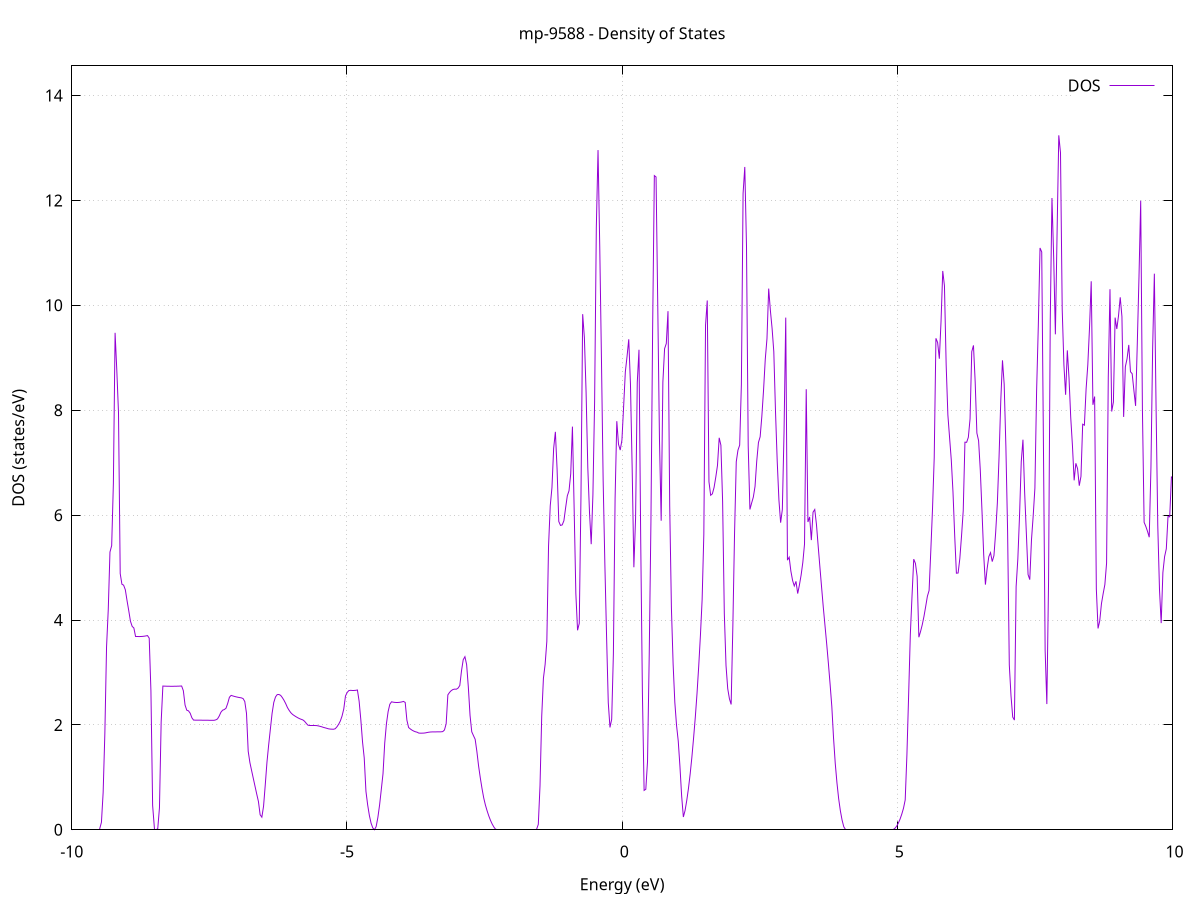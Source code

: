 set title 'mp-9588 - Density of States'
set xlabel 'Energy (eV)'
set ylabel 'DOS (states/eV)'
set grid
set xrange [-10:10]
set yrange [0:14.567]
set xzeroaxis lt -1
set terminal png size 800,600
set output 'mp-9588_dos_gnuplot.png'
plot '-' using 1:2 with lines title 'DOS'
-44.965200 0.000000
-44.934200 0.000000
-44.903200 0.000000
-44.872200 0.000000
-44.841200 0.000000
-44.810200 0.000000
-44.779200 0.000000
-44.748200 0.000000
-44.717200 0.000000
-44.686200 0.000000
-44.655200 0.000000
-44.624100 0.000000
-44.593100 0.000000
-44.562100 0.000000
-44.531100 0.000000
-44.500100 0.000000
-44.469100 0.000000
-44.438100 0.000000
-44.407100 0.000000
-44.376100 0.000000
-44.345100 0.000000
-44.314100 0.000000
-44.283100 0.000000
-44.252100 0.000000
-44.221000 0.000000
-44.190000 0.000000
-44.159000 0.000000
-44.128000 0.000000
-44.097000 0.000000
-44.066000 0.000000
-44.035000 0.000000
-44.004000 0.000000
-43.973000 0.000000
-43.942000 0.000000
-43.911000 0.000000
-43.880000 0.000000
-43.848900 0.000000
-43.817900 0.000000
-43.786900 0.000000
-43.755900 0.000000
-43.724900 0.000000
-43.693900 0.000000
-43.662900 0.000000
-43.631900 0.000000
-43.600900 0.000000
-43.569900 0.000000
-43.538900 0.000000
-43.507900 0.000000
-43.476900 0.000000
-43.445800 0.000000
-43.414800 0.000000
-43.383800 0.000000
-43.352800 0.000000
-43.321800 0.000000
-43.290800 0.000000
-43.259800 0.000000
-43.228800 0.000000
-43.197800 0.000000
-43.166800 0.000000
-43.135800 0.000000
-43.104800 0.000000
-43.073800 0.000000
-43.042700 0.000000
-43.011700 0.000000
-42.980700 0.000000
-42.949700 0.000000
-42.918700 0.000000
-42.887700 0.000000
-42.856700 0.000000
-42.825700 0.000000
-42.794700 0.000000
-42.763700 0.000000
-42.732700 0.000000
-42.701700 0.000000
-42.670700 0.000000
-42.639600 0.000000
-42.608600 0.000000
-42.577600 0.000000
-42.546600 0.000000
-42.515600 0.000000
-42.484600 0.000000
-42.453600 0.000000
-42.422600 0.000000
-42.391600 0.000000
-42.360600 0.000000
-42.329600 0.000000
-42.298600 0.000000
-42.267600 0.000000
-42.236500 0.000000
-42.205500 0.000000
-42.174500 0.000000
-42.143500 0.000000
-42.112500 0.000000
-42.081500 0.000000
-42.050500 0.000000
-42.019500 0.000000
-41.988500 0.000000
-41.957500 0.000000
-41.926500 0.000000
-41.895500 0.000000
-41.864500 0.000000
-41.833400 0.000000
-41.802400 0.000000
-41.771400 0.000000
-41.740400 0.000000
-41.709400 0.000000
-41.678400 0.000000
-41.647400 0.000000
-41.616400 0.000000
-41.585400 0.000000
-41.554400 0.000000
-41.523400 0.000000
-41.492400 0.000000
-41.461400 0.000000
-41.430300 0.000000
-41.399300 0.000000
-41.368300 0.000000
-41.337300 0.000000
-41.306300 0.000000
-41.275300 0.000000
-41.244300 0.000000
-41.213300 0.000000
-41.182300 0.000000
-41.151300 0.000000
-41.120300 0.000000
-41.089300 0.000000
-41.058300 0.000000
-41.027200 0.000000
-40.996200 0.000000
-40.965200 0.000000
-40.934200 0.000000
-40.903200 0.000000
-40.872200 0.000000
-40.841200 0.000000
-40.810200 0.000000
-40.779200 0.000000
-40.748200 0.000000
-40.717200 0.000000
-40.686200 0.000000
-40.655200 0.000000
-40.624100 0.000000
-40.593100 0.000000
-40.562100 0.000000
-40.531100 0.000000
-40.500100 0.000000
-40.469100 0.000000
-40.438100 0.000000
-40.407100 0.000000
-40.376100 0.000000
-40.345100 0.000000
-40.314100 0.000000
-40.283100 0.000000
-40.252100 0.000000
-40.221000 0.000000
-40.190000 0.000000
-40.159000 0.000000
-40.128000 0.000000
-40.097000 0.000000
-40.066000 0.000000
-40.035000 0.000000
-40.004000 0.000000
-39.973000 0.000000
-39.942000 0.000000
-39.911000 0.000000
-39.880000 0.000000
-39.849000 0.000000
-39.817900 0.000000
-39.786900 0.000000
-39.755900 0.000000
-39.724900 0.000000
-39.693900 0.000000
-39.662900 0.000000
-39.631900 0.000000
-39.600900 0.000000
-39.569900 0.000000
-39.538900 0.000000
-39.507900 0.000000
-39.476900 0.000000
-39.445900 0.000000
-39.414800 0.000000
-39.383800 0.000000
-39.352800 0.000000
-39.321800 0.000000
-39.290800 0.000000
-39.259800 0.000000
-39.228800 0.000000
-39.197800 0.000000
-39.166800 0.000000
-39.135800 0.000000
-39.104800 0.000000
-39.073800 0.000000
-39.042800 0.000000
-39.011700 0.000000
-38.980700 0.000000
-38.949700 0.000000
-38.918700 0.000000
-38.887700 0.000000
-38.856700 0.000000
-38.825700 0.000000
-38.794700 0.000000
-38.763700 0.000000
-38.732700 0.000000
-38.701700 0.000000
-38.670700 0.000000
-38.639700 0.000000
-38.608600 0.000000
-38.577600 0.000000
-38.546600 0.000000
-38.515600 0.000000
-38.484600 0.000000
-38.453600 0.000000
-38.422600 0.000000
-38.391600 0.000000
-38.360600 0.000000
-38.329600 0.000000
-38.298600 0.000000
-38.267600 0.000000
-38.236600 0.000000
-38.205500 0.000000
-38.174500 0.000000
-38.143500 0.000000
-38.112500 0.000000
-38.081500 0.000000
-38.050500 0.000000
-38.019500 0.000000
-37.988500 0.000000
-37.957500 0.000000
-37.926500 0.000000
-37.895500 0.000000
-37.864500 0.000000
-37.833500 0.000000
-37.802400 0.000000
-37.771400 0.000000
-37.740400 0.000000
-37.709400 0.000000
-37.678400 0.000000
-37.647400 0.000000
-37.616400 0.000000
-37.585400 0.000000
-37.554400 0.000000
-37.523400 0.000000
-37.492400 0.000000
-37.461400 0.000000
-37.430400 0.000000
-37.399300 0.000000
-37.368300 0.000000
-37.337300 0.000000
-37.306300 0.000000
-37.275300 0.000000
-37.244300 0.000000
-37.213300 0.000000
-37.182300 0.000000
-37.151300 0.000000
-37.120300 0.000000
-37.089300 0.000000
-37.058300 0.000000
-37.027300 0.000000
-36.996200 0.000000
-36.965200 0.000000
-36.934200 0.000000
-36.903200 0.000000
-36.872200 0.000000
-36.841200 0.000000
-36.810200 0.000000
-36.779200 0.000000
-36.748200 0.000000
-36.717200 0.000000
-36.686200 0.000000
-36.655200 0.000000
-36.624200 0.000000
-36.593100 0.000000
-36.562100 0.000000
-36.531100 0.000000
-36.500100 0.000000
-36.469100 0.000000
-36.438100 0.000000
-36.407100 0.000000
-36.376100 0.000000
-36.345100 0.000000
-36.314100 0.000000
-36.283100 0.000000
-36.252100 0.000000
-36.221100 0.000000
-36.190000 0.000000
-36.159000 0.000000
-36.128000 0.000000
-36.097000 0.000000
-36.066000 0.000000
-36.035000 0.000000
-36.004000 0.000000
-35.973000 0.000000
-35.942000 0.000000
-35.911000 0.000000
-35.880000 0.000000
-35.849000 0.000000
-35.818000 0.000000
-35.786900 0.000000
-35.755900 0.000000
-35.724900 0.000000
-35.693900 0.000000
-35.662900 0.000000
-35.631900 0.000000
-35.600900 0.000000
-35.569900 0.000000
-35.538900 0.000000
-35.507900 0.000000
-35.476900 0.000000
-35.445900 0.000000
-35.414900 0.000000
-35.383800 0.000000
-35.352800 0.000000
-35.321800 0.000000
-35.290800 0.000000
-35.259800 0.000000
-35.228800 0.000000
-35.197800 0.000000
-35.166800 0.000000
-35.135800 0.000000
-35.104800 0.000000
-35.073800 0.000000
-35.042800 0.000000
-35.011800 0.000000
-34.980700 0.000000
-34.949700 0.000000
-34.918700 0.000000
-34.887700 0.000000
-34.856700 0.000000
-34.825700 0.000000
-34.794700 0.000000
-34.763700 0.000000
-34.732700 0.000000
-34.701700 0.000000
-34.670700 0.000000
-34.639700 0.000000
-34.608700 0.000000
-34.577600 0.000000
-34.546600 0.000000
-34.515600 0.000000
-34.484600 0.000000
-34.453600 0.000000
-34.422600 0.000000
-34.391600 0.000000
-34.360600 0.000000
-34.329600 0.000000
-34.298600 0.000000
-34.267600 0.000000
-34.236600 0.000000
-34.205600 0.000000
-34.174500 0.000000
-34.143500 0.000000
-34.112500 0.000000
-34.081500 0.000000
-34.050500 0.000000
-34.019500 0.000000
-33.988500 0.000000
-33.957500 0.000000
-33.926500 0.000000
-33.895500 0.000000
-33.864500 0.000000
-33.833500 0.000000
-33.802400 0.000000
-33.771400 0.000000
-33.740400 0.000000
-33.709400 0.000000
-33.678400 0.000000
-33.647400 0.000000
-33.616400 0.000000
-33.585400 0.000000
-33.554400 0.000000
-33.523400 0.000000
-33.492400 0.000000
-33.461400 0.000000
-33.430400 0.000000
-33.399300 0.000000
-33.368300 0.000000
-33.337300 0.000000
-33.306300 0.000000
-33.275300 0.000000
-33.244300 0.000000
-33.213300 0.000000
-33.182300 0.000000
-33.151300 0.000000
-33.120300 0.000000
-33.089300 0.000000
-33.058300 0.000000
-33.027300 0.000000
-32.996200 0.000000
-32.965200 0.000000
-32.934200 0.000000
-32.903200 0.000000
-32.872200 0.000000
-32.841200 0.000000
-32.810200 0.000000
-32.779200 0.000000
-32.748200 0.000000
-32.717200 0.000000
-32.686200 0.000000
-32.655200 0.000000
-32.624200 0.000000
-32.593100 0.000000
-32.562100 0.000000
-32.531100 0.000000
-32.500100 0.000000
-32.469100 0.000000
-32.438100 0.000000
-32.407100 0.000000
-32.376100 0.000000
-32.345100 0.000000
-32.314100 0.000000
-32.283100 0.000000
-32.252100 0.000000
-32.221100 0.000000
-32.190000 0.000000
-32.159000 0.000000
-32.128000 0.000000
-32.097000 0.000000
-32.066000 0.000000
-32.035000 0.000000
-32.004000 0.000000
-31.973000 0.000000
-31.942000 0.000000
-31.911000 0.000000
-31.880000 0.000000
-31.849000 0.000000
-31.818000 0.000000
-31.786900 0.000000
-31.755900 0.000000
-31.724900 0.000000
-31.693900 0.000000
-31.662900 0.000000
-31.631900 0.000000
-31.600900 0.000000
-31.569900 0.000000
-31.538900 0.000000
-31.507900 0.000000
-31.476900 0.000000
-31.445900 0.000000
-31.414900 0.000000
-31.383800 0.000000
-31.352800 0.000000
-31.321800 0.000000
-31.290800 0.000000
-31.259800 0.000000
-31.228800 0.000000
-31.197800 0.000000
-31.166800 0.000000
-31.135800 0.000000
-31.104800 0.000000
-31.073800 0.000000
-31.042800 0.000000
-31.011800 0.000000
-30.980700 0.000000
-30.949700 0.000000
-30.918700 0.000000
-30.887700 0.000000
-30.856700 0.000000
-30.825700 0.000000
-30.794700 0.000000
-30.763700 0.000000
-30.732700 0.000000
-30.701700 0.000000
-30.670700 0.000000
-30.639700 0.000000
-30.608700 0.000000
-30.577600 0.000000
-30.546600 0.000000
-30.515600 0.000000
-30.484600 0.000000
-30.453600 0.000000
-30.422600 0.000000
-30.391600 0.000000
-30.360600 0.000000
-30.329600 0.000000
-30.298600 0.000000
-30.267600 0.000000
-30.236600 0.000000
-30.205600 0.000000
-30.174500 0.000000
-30.143500 0.000000
-30.112500 0.000000
-30.081500 0.000000
-30.050500 0.000000
-30.019500 0.000000
-29.988500 0.000000
-29.957500 0.000000
-29.926500 0.000000
-29.895500 0.000000
-29.864500 0.000000
-29.833500 0.000000
-29.802500 0.000000
-29.771400 0.000000
-29.740400 0.000000
-29.709400 0.000000
-29.678400 0.000000
-29.647400 0.000000
-29.616400 0.000000
-29.585400 0.000000
-29.554400 0.000000
-29.523400 0.000000
-29.492400 0.000000
-29.461400 0.000000
-29.430400 0.000000
-29.399400 0.000000
-29.368300 0.000000
-29.337300 0.000000
-29.306300 0.000000
-29.275300 0.000000
-29.244300 0.000000
-29.213300 0.000000
-29.182300 0.000000
-29.151300 0.000000
-29.120300 0.000000
-29.089300 0.000000
-29.058300 0.000000
-29.027300 0.000000
-28.996300 0.000000
-28.965200 0.000000
-28.934200 0.000000
-28.903200 0.000000
-28.872200 0.000000
-28.841200 0.000000
-28.810200 0.000000
-28.779200 0.000000
-28.748200 0.000000
-28.717200 0.000000
-28.686200 0.000000
-28.655200 0.000000
-28.624200 0.000000
-28.593200 0.000000
-28.562100 0.000000
-28.531100 0.000000
-28.500100 0.000000
-28.469100 0.000000
-28.438100 0.000000
-28.407100 0.000000
-28.376100 0.000000
-28.345100 0.000000
-28.314100 0.000000
-28.283100 0.000000
-28.252100 0.000000
-28.221100 0.000000
-28.190100 0.000000
-28.159000 0.000000
-28.128000 0.000000
-28.097000 0.000000
-28.066000 0.000000
-28.035000 0.000000
-28.004000 0.000000
-27.973000 0.000000
-27.942000 0.000000
-27.911000 0.000000
-27.880000 0.000000
-27.849000 0.000000
-27.818000 0.000000
-27.787000 0.000000
-27.755900 0.000000
-27.724900 0.000000
-27.693900 0.000000
-27.662900 0.000000
-27.631900 0.000000
-27.600900 0.000000
-27.569900 0.000000
-27.538900 0.000000
-27.507900 0.000000
-27.476900 0.000000
-27.445900 0.000000
-27.414900 0.000000
-27.383900 0.000000
-27.352800 0.000000
-27.321800 0.000000
-27.290800 0.000000
-27.259800 0.000000
-27.228800 0.000000
-27.197800 0.000000
-27.166800 0.000000
-27.135800 0.000000
-27.104800 0.000000
-27.073800 0.000000
-27.042800 0.000000
-27.011800 0.000000
-26.980800 0.000000
-26.949700 0.000000
-26.918700 0.000000
-26.887700 0.000000
-26.856700 0.000000
-26.825700 0.000000
-26.794700 0.000000
-26.763700 0.000000
-26.732700 0.000000
-26.701700 0.000000
-26.670700 0.000000
-26.639700 0.000000
-26.608700 0.000000
-26.577700 0.000000
-26.546600 0.000000
-26.515600 0.000000
-26.484600 0.000000
-26.453600 0.000000
-26.422600 0.000000
-26.391600 0.000000
-26.360600 0.000000
-26.329600 0.000000
-26.298600 0.000000
-26.267600 0.000000
-26.236600 0.000000
-26.205600 0.000000
-26.174600 0.000000
-26.143500 0.000000
-26.112500 0.000000
-26.081500 0.000000
-26.050500 0.000000
-26.019500 0.000000
-25.988500 0.000000
-25.957500 0.000000
-25.926500 0.000000
-25.895500 0.000000
-25.864500 0.000000
-25.833500 0.000000
-25.802500 0.000000
-25.771500 0.000000
-25.740400 0.000000
-25.709400 0.000000
-25.678400 0.000000
-25.647400 0.000000
-25.616400 0.000000
-25.585400 0.000000
-25.554400 0.000000
-25.523400 0.000000
-25.492400 0.000000
-25.461400 0.000000
-25.430400 0.000000
-25.399400 0.000000
-25.368400 0.000000
-25.337300 0.000000
-25.306300 0.000000
-25.275300 0.000000
-25.244300 0.000000
-25.213300 0.000000
-25.182300 0.000000
-25.151300 0.000000
-25.120300 0.000000
-25.089300 0.000000
-25.058300 0.000000
-25.027300 0.000000
-24.996300 0.000000
-24.965300 0.000000
-24.934200 0.000000
-24.903200 0.000000
-24.872200 0.000000
-24.841200 0.000000
-24.810200 0.000000
-24.779200 0.000000
-24.748200 0.000000
-24.717200 0.000000
-24.686200 0.000000
-24.655200 0.000000
-24.624200 0.000000
-24.593200 0.000000
-24.562200 0.000000
-24.531100 0.000000
-24.500100 0.000000
-24.469100 0.000000
-24.438100 0.000000
-24.407100 0.000000
-24.376100 0.000000
-24.345100 0.000000
-24.314100 0.000000
-24.283100 0.000000
-24.252100 0.000000
-24.221100 0.000000
-24.190100 0.000000
-24.159000 0.000000
-24.128000 0.000000
-24.097000 0.000000
-24.066000 0.000000
-24.035000 0.000000
-24.004000 0.000000
-23.973000 0.000000
-23.942000 0.000000
-23.911000 0.000000
-23.880000 0.000000
-23.849000 0.000000
-23.818000 0.000000
-23.787000 0.000000
-23.755900 0.000000
-23.724900 0.000000
-23.693900 0.000000
-23.662900 0.000000
-23.631900 0.000000
-23.600900 0.000000
-23.569900 0.000000
-23.538900 0.000000
-23.507900 0.000000
-23.476900 0.000000
-23.445900 0.000000
-23.414900 0.000000
-23.383900 0.000000
-23.352800 0.000000
-23.321800 0.000000
-23.290800 0.000000
-23.259800 0.000000
-23.228800 0.000000
-23.197800 0.000000
-23.166800 0.000000
-23.135800 0.000000
-23.104800 0.000000
-23.073800 0.000000
-23.042800 0.000000
-23.011800 0.000000
-22.980800 0.000000
-22.949700 0.000000
-22.918700 0.000000
-22.887700 0.000000
-22.856700 0.000000
-22.825700 0.000000
-22.794700 0.000000
-22.763700 0.000000
-22.732700 0.000000
-22.701700 0.000000
-22.670700 0.000000
-22.639700 0.000000
-22.608700 0.000000
-22.577700 0.000000
-22.546600 0.000000
-22.515600 0.000000
-22.484600 0.000000
-22.453600 0.000000
-22.422600 0.000000
-22.391600 0.000000
-22.360600 0.000000
-22.329600 0.000000
-22.298600 0.000000
-22.267600 0.000000
-22.236600 0.000000
-22.205600 0.000000
-22.174600 0.000000
-22.143500 0.000000
-22.112500 0.000000
-22.081500 0.000000
-22.050500 0.000000
-22.019500 0.000000
-21.988500 0.000000
-21.957500 0.000000
-21.926500 0.000000
-21.895500 0.000000
-21.864500 0.000000
-21.833500 0.000000
-21.802500 0.000000
-21.771500 0.000000
-21.740400 0.000000
-21.709400 0.000000
-21.678400 0.000000
-21.647400 0.000000
-21.616400 0.000000
-21.585400 0.000000
-21.554400 0.000000
-21.523400 0.000000
-21.492400 0.000000
-21.461400 0.000000
-21.430400 0.000000
-21.399400 0.000000
-21.368400 0.000000
-21.337300 0.000000
-21.306300 0.000000
-21.275300 0.000000
-21.244300 0.000000
-21.213300 0.000000
-21.182300 0.000000
-21.151300 0.000000
-21.120300 0.000000
-21.089300 0.000000
-21.058300 0.000000
-21.027300 0.000000
-20.996300 0.000000
-20.965300 0.000000
-20.934200 0.000000
-20.903200 0.000000
-20.872200 0.000000
-20.841200 0.000000
-20.810200 0.000000
-20.779200 0.000000
-20.748200 0.000000
-20.717200 0.000000
-20.686200 0.000000
-20.655200 0.000000
-20.624200 0.000000
-20.593200 0.000000
-20.562200 0.000000
-20.531100 0.000000
-20.500100 0.000000
-20.469100 0.000000
-20.438100 0.000000
-20.407100 0.000000
-20.376100 0.000000
-20.345100 0.000000
-20.314100 0.000000
-20.283100 0.000000
-20.252100 0.000000
-20.221100 0.000000
-20.190100 0.000000
-20.159100 0.000000
-20.128000 0.000000
-20.097000 0.000000
-20.066000 0.000000
-20.035000 0.000000
-20.004000 0.000000
-19.973000 0.000000
-19.942000 0.000000
-19.911000 0.000000
-19.880000 0.000000
-19.849000 0.000000
-19.818000 0.000000
-19.787000 0.000000
-19.756000 0.000000
-19.724900 0.000000
-19.693900 0.000000
-19.662900 0.000000
-19.631900 0.000000
-19.600900 0.000000
-19.569900 0.000000
-19.538900 0.000000
-19.507900 0.000000
-19.476900 0.000000
-19.445900 0.000000
-19.414900 0.000000
-19.383900 0.000000
-19.352900 0.000000
-19.321800 0.000000
-19.290800 0.000000
-19.259800 0.000000
-19.228800 0.000000
-19.197800 0.000000
-19.166800 0.000000
-19.135800 0.000000
-19.104800 0.000000
-19.073800 0.000000
-19.042800 0.000000
-19.011800 0.000000
-18.980800 0.000000
-18.949800 0.000000
-18.918700 0.000000
-18.887700 0.000000
-18.856700 0.000000
-18.825700 0.000000
-18.794700 0.000000
-18.763700 0.000000
-18.732700 0.000000
-18.701700 0.000000
-18.670700 0.000000
-18.639700 0.000000
-18.608700 0.000000
-18.577700 0.000000
-18.546700 0.000000
-18.515600 0.000000
-18.484600 0.000000
-18.453600 0.000000
-18.422600 0.000000
-18.391600 0.000000
-18.360600 0.000000
-18.329600 0.000000
-18.298600 0.000000
-18.267600 0.000000
-18.236600 0.000000
-18.205600 0.000000
-18.174600 0.000000
-18.143600 0.000000
-18.112500 0.000000
-18.081500 0.000000
-18.050500 0.000000
-18.019500 0.000000
-17.988500 0.000000
-17.957500 0.000000
-17.926500 0.000000
-17.895500 0.000000
-17.864500 0.000000
-17.833500 0.000000
-17.802500 0.000000
-17.771500 0.000000
-17.740500 0.000000
-17.709400 0.000000
-17.678400 0.000000
-17.647400 0.000000
-17.616400 0.000000
-17.585400 0.000000
-17.554400 0.000000
-17.523400 0.000000
-17.492400 0.000000
-17.461400 0.000000
-17.430400 0.000000
-17.399400 0.000000
-17.368400 0.000000
-17.337400 0.000000
-17.306300 0.000000
-17.275300 0.000000
-17.244300 0.000000
-17.213300 0.000000
-17.182300 0.000000
-17.151300 0.000000
-17.120300 0.000000
-17.089300 0.000000
-17.058300 0.000000
-17.027300 0.000000
-16.996300 0.000000
-16.965300 0.000000
-16.934300 0.000000
-16.903200 0.000000
-16.872200 0.000000
-16.841200 0.000000
-16.810200 0.000000
-16.779200 0.000000
-16.748200 0.000000
-16.717200 0.000000
-16.686200 0.000000
-16.655200 0.000000
-16.624200 0.000000
-16.593200 0.000000
-16.562200 0.000000
-16.531200 0.000000
-16.500100 0.000000
-16.469100 0.000000
-16.438100 0.000000
-16.407100 0.000000
-16.376100 0.000000
-16.345100 0.000000
-16.314100 0.000000
-16.283100 0.000000
-16.252100 0.000000
-16.221100 0.000000
-16.190100 0.000000
-16.159100 0.000000
-16.128100 0.000000
-16.097000 0.000000
-16.066000 0.000000
-16.035000 0.000000
-16.004000 0.000000
-15.973000 0.000000
-15.942000 0.000000
-15.911000 0.000000
-15.880000 0.000000
-15.849000 0.000000
-15.818000 0.000000
-15.787000 0.000000
-15.756000 0.000000
-15.725000 0.000000
-15.693900 0.000000
-15.662900 0.000000
-15.631900 0.000000
-15.600900 0.000000
-15.569900 0.000000
-15.538900 0.000000
-15.507900 0.000000
-15.476900 0.000000
-15.445900 0.000000
-15.414900 0.000000
-15.383900 0.000000
-15.352900 0.000000
-15.321900 0.000000
-15.290800 0.000000
-15.259800 0.000000
-15.228800 0.000000
-15.197800 0.000000
-15.166800 0.000000
-15.135800 0.000000
-15.104800 0.000000
-15.073800 0.000000
-15.042800 0.000000
-15.011800 0.000000
-14.980800 0.000000
-14.949800 0.000000
-14.918800 0.000000
-14.887700 0.000000
-14.856700 0.000000
-14.825700 0.000000
-14.794700 0.000000
-14.763700 0.000000
-14.732700 0.000000
-14.701700 0.000000
-14.670700 0.000000
-14.639700 0.000000
-14.608700 0.000000
-14.577700 0.000000
-14.546700 0.000000
-14.515700 0.000000
-14.484600 0.000000
-14.453600 0.000000
-14.422600 0.000000
-14.391600 0.000000
-14.360600 0.000000
-14.329600 0.000000
-14.298600 0.000000
-14.267600 0.000000
-14.236600 0.000000
-14.205600 0.000000
-14.174600 0.000000
-14.143600 0.000000
-14.112500 0.000000
-14.081500 0.000000
-14.050500 0.000000
-14.019500 0.000000
-13.988500 0.000000
-13.957500 0.000000
-13.926500 0.000000
-13.895500 0.000000
-13.864500 0.000000
-13.833500 0.000000
-13.802500 0.000000
-13.771500 0.000000
-13.740500 0.000000
-13.709400 0.000000
-13.678400 0.000000
-13.647400 0.000000
-13.616400 0.000000
-13.585400 0.000000
-13.554400 0.000000
-13.523400 0.000000
-13.492400 0.000000
-13.461400 0.000000
-13.430400 0.000000
-13.399400 0.000000
-13.368400 0.000000
-13.337400 0.000000
-13.306300 0.000000
-13.275300 0.000000
-13.244300 0.000000
-13.213300 0.000000
-13.182300 0.000000
-13.151300 0.000000
-13.120300 0.000000
-13.089300 0.000000
-13.058300 0.000000
-13.027300 0.000000
-12.996300 0.000000
-12.965300 0.000000
-12.934300 0.000000
-12.903200 0.000000
-12.872200 0.000000
-12.841200 0.000000
-12.810200 0.000000
-12.779200 0.000000
-12.748200 0.000000
-12.717200 0.000000
-12.686200 0.000000
-12.655200 0.000000
-12.624200 0.000000
-12.593200 0.000000
-12.562200 0.000000
-12.531200 0.000000
-12.500100 0.000000
-12.469100 0.000000
-12.438100 0.000000
-12.407100 0.000000
-12.376100 0.000000
-12.345100 0.000000
-12.314100 0.000000
-12.283100 0.000000
-12.252100 0.000000
-12.221100 0.000000
-12.190100 0.000000
-12.159100 0.000000
-12.128100 0.000000
-12.097000 0.000000
-12.066000 0.000000
-12.035000 0.000000
-12.004000 0.000000
-11.973000 0.000000
-11.942000 0.000000
-11.911000 0.000000
-11.880000 0.000000
-11.849000 0.000000
-11.818000 0.000000
-11.787000 0.000000
-11.756000 0.000000
-11.725000 0.000000
-11.693900 0.000000
-11.662900 0.000000
-11.631900 0.000000
-11.600900 0.000000
-11.569900 0.000000
-11.538900 0.000000
-11.507900 0.000000
-11.476900 0.000000
-11.445900 0.000000
-11.414900 0.000000
-11.383900 0.000000
-11.352900 0.000000
-11.321900 0.000000
-11.290800 0.000000
-11.259800 0.000000
-11.228800 0.000000
-11.197800 0.000000
-11.166800 0.000000
-11.135800 0.000000
-11.104800 0.000000
-11.073800 0.000000
-11.042800 0.000000
-11.011800 0.000000
-10.980800 0.000000
-10.949800 0.000000
-10.918800 0.000000
-10.887700 0.000000
-10.856700 0.000000
-10.825700 0.000000
-10.794700 0.000000
-10.763700 0.000000
-10.732700 0.000000
-10.701700 0.000000
-10.670700 0.000000
-10.639700 0.000000
-10.608700 0.000000
-10.577700 0.000000
-10.546700 0.000000
-10.515700 0.000000
-10.484600 0.000000
-10.453600 0.000000
-10.422600 0.000000
-10.391600 0.000000
-10.360600 0.000000
-10.329600 0.000000
-10.298600 0.000000
-10.267600 0.000000
-10.236600 0.000000
-10.205600 0.000000
-10.174600 0.000000
-10.143600 0.000000
-10.112600 0.000000
-10.081500 0.000000
-10.050500 0.000000
-10.019500 0.000000
-9.988500 0.000000
-9.957500 0.000000
-9.926500 0.000000
-9.895500 0.000000
-9.864500 0.000000
-9.833500 0.000000
-9.802500 0.000000
-9.771500 0.000000
-9.740500 0.000000
-9.709500 0.000000
-9.678400 0.000000
-9.647400 0.000000
-9.616400 0.000000
-9.585400 0.000000
-9.554400 0.000000
-9.523400 0.000000
-9.492400 0.000000
-9.461400 0.142400
-9.430400 0.709600
-9.399400 1.832100
-9.368400 3.490200
-9.337400 4.197100
-9.306400 5.295700
-9.275300 5.419600
-9.244300 6.606100
-9.213300 9.476400
-9.182300 8.766900
-9.151300 7.953600
-9.120300 4.885900
-9.089300 4.682500
-9.058300 4.664500
-9.027300 4.577000
-8.996300 4.370600
-8.965300 4.180100
-8.934300 3.978200
-8.903300 3.879100
-8.872200 3.848000
-8.841200 3.685500
-8.810200 3.685600
-8.779200 3.684700
-8.748200 3.685300
-8.717200 3.687500
-8.686200 3.691200
-8.655200 3.696400
-8.624200 3.703100
-8.593200 3.653500
-8.562200 2.649300
-8.531200 0.464600
-8.500200 0.000000
-8.469100 0.000000
-8.438100 0.022800
-8.407100 0.417900
-8.376100 2.057300
-8.345100 2.740600
-8.314100 2.739100
-8.283100 2.737900
-8.252100 2.737100
-8.221100 2.736600
-8.190100 2.736300
-8.159100 2.736400
-8.128100 2.736800
-8.097100 2.737600
-8.066000 2.738600
-8.035000 2.740000
-8.004000 2.741600
-7.973000 2.651500
-7.942000 2.378400
-7.911000 2.280800
-7.880000 2.267900
-7.849000 2.223400
-7.818000 2.135600
-7.787000 2.091200
-7.756000 2.090800
-7.725000 2.090400
-7.694000 2.090100
-7.662900 2.089800
-7.631900 2.089400
-7.600900 2.089100
-7.569900 2.088800
-7.538900 2.088500
-7.507900 2.088200
-7.476900 2.087900
-7.445900 2.087700
-7.414900 2.087400
-7.383900 2.095800
-7.352900 2.113500
-7.321900 2.167600
-7.290900 2.240500
-7.259800 2.280200
-7.228800 2.292700
-7.197800 2.318000
-7.166800 2.410400
-7.135800 2.527800
-7.104800 2.562600
-7.073800 2.552100
-7.042800 2.542600
-7.011800 2.534200
-6.980800 2.526900
-6.949800 2.520600
-6.918800 2.515400
-6.887800 2.502100
-6.856700 2.445900
-6.825700 2.220700
-6.794700 1.497600
-6.763700 1.281100
-6.732700 1.129300
-6.701700 0.978700
-6.670700 0.829200
-6.639700 0.680800
-6.608700 0.538700
-6.577700 0.286000
-6.546700 0.240200
-6.515700 0.448100
-6.484700 0.855100
-6.453600 1.289000
-6.422600 1.620600
-6.391600 1.921700
-6.360600 2.220000
-6.329600 2.429200
-6.298600 2.533000
-6.267600 2.577500
-6.236600 2.580100
-6.205600 2.563700
-6.174600 2.521000
-6.143600 2.468000
-6.112600 2.404500
-6.081600 2.330700
-6.050500 2.276800
-6.019500 2.231500
-5.988500 2.199400
-5.957500 2.176900
-5.926500 2.156200
-5.895500 2.137300
-5.864500 2.120200
-5.833500 2.107200
-5.802500 2.095500
-5.771500 2.070300
-5.740500 2.030300
-5.709500 1.994700
-5.678500 1.988700
-5.647400 1.988500
-5.616400 1.988300
-5.585400 1.988100
-5.554400 1.987200
-5.523400 1.981300
-5.492400 1.973700
-5.461400 1.964500
-5.430400 1.953600
-5.399400 1.944500
-5.368400 1.935500
-5.337400 1.925400
-5.306400 1.920400
-5.275400 1.918500
-5.244300 1.917000
-5.213300 1.926800
-5.182300 1.963200
-5.151300 2.012100
-5.120300 2.074800
-5.089300 2.169000
-5.058300 2.303400
-5.027300 2.549900
-4.996300 2.618500
-4.965300 2.654600
-4.934300 2.659100
-4.903300 2.655700
-4.872300 2.655700
-4.841200 2.659000
-4.810200 2.665800
-4.779200 2.451800
-4.748200 2.098500
-4.717200 1.675700
-4.686200 1.368200
-4.655200 0.733800
-4.624200 0.475900
-4.593200 0.273600
-4.562200 0.127000
-4.531200 0.035900
-4.500200 0.000500
-4.469200 0.062200
-4.438100 0.238100
-4.407100 0.474000
-4.376100 0.770000
-4.345100 1.069400
-4.314100 1.651000
-4.283100 2.021000
-4.252100 2.254300
-4.221100 2.394000
-4.190100 2.440100
-4.159100 2.433100
-4.128100 2.428600
-4.097100 2.426900
-4.066000 2.427900
-4.035000 2.431700
-4.004000 2.438200
-3.973000 2.447600
-3.942000 2.428500
-3.911000 2.089200
-3.880000 1.950100
-3.849000 1.922700
-3.818000 1.900000
-3.787000 1.882100
-3.756000 1.868900
-3.725000 1.860500
-3.694000 1.843300
-3.662900 1.842400
-3.631900 1.842700
-3.600900 1.844000
-3.569900 1.848500
-3.538900 1.855900
-3.507900 1.861400
-3.476900 1.864900
-3.445900 1.866400
-3.414900 1.866700
-3.383900 1.867000
-3.352900 1.867300
-3.321900 1.867700
-3.290900 1.868100
-3.259800 1.872000
-3.228800 1.902400
-3.197800 2.020000
-3.166800 2.572400
-3.135800 2.620000
-3.104800 2.654200
-3.073800 2.674800
-3.042800 2.682100
-3.011800 2.680800
-2.980800 2.701900
-2.949800 2.750900
-2.918800 3.031100
-2.887800 3.242500
-2.856700 3.300900
-2.825700 3.149600
-2.794700 2.719900
-2.763700 2.181500
-2.732700 1.868600
-2.701700 1.795600
-2.670700 1.725800
-2.639700 1.494800
-2.608700 1.218900
-2.577700 0.992200
-2.546700 0.789200
-2.515700 0.609300
-2.484700 0.472600
-2.453600 0.360800
-2.422600 0.262700
-2.391600 0.178300
-2.360600 0.107700
-2.329600 0.050800
-2.298600 0.007700
-2.267600 0.000000
-2.236600 0.000000
-2.205600 0.000000
-2.174600 0.000000
-2.143600 0.000000
-2.112600 0.000000
-2.081600 0.000000
-2.050500 0.000000
-2.019500 0.000000
-1.988500 0.000000
-1.957500 0.000000
-1.926500 0.000000
-1.895500 0.000000
-1.864500 0.000000
-1.833500 0.000000
-1.802500 0.000000
-1.771500 0.000000
-1.740500 0.000000
-1.709500 0.000000
-1.678500 0.000000
-1.647400 0.000000
-1.616400 0.000000
-1.585400 0.000000
-1.554400 0.000000
-1.523400 0.103000
-1.492400 0.838500
-1.461400 2.165300
-1.430400 2.889400
-1.399400 3.154500
-1.368400 3.592000
-1.337400 5.410400
-1.306400 6.178600
-1.275400 6.524600
-1.244300 7.274700
-1.213300 7.587900
-1.182300 6.879800
-1.151300 5.879000
-1.120300 5.803700
-1.089300 5.813500
-1.058300 5.893500
-1.027300 6.138500
-0.996300 6.368200
-0.965300 6.464300
-0.934300 6.790000
-0.903300 7.687900
-0.872300 6.130900
-0.841200 4.504800
-0.810200 3.803900
-0.779200 3.936500
-0.748200 6.354100
-0.717200 9.832500
-0.686200 9.386600
-0.655200 8.343300
-0.624200 6.911200
-0.593200 6.054000
-0.562200 5.445600
-0.531200 6.387800
-0.500200 8.167700
-0.469200 11.487200
-0.438100 12.961700
-0.407100 11.129700
-0.376100 8.980600
-0.345100 6.660100
-0.314100 5.070000
-0.283100 3.695200
-0.252100 2.422900
-0.221100 1.951400
-0.190100 2.106800
-0.159100 3.352600
-0.128100 6.319000
-0.097100 7.791500
-0.066100 7.350900
-0.035000 7.240700
-0.004000 7.431400
0.027000 8.073700
0.058000 8.732000
0.089000 9.024500
0.120000 9.353200
0.151000 8.501700
0.182000 6.895800
0.213000 5.006300
0.244000 5.939200
0.275000 8.532600
0.306000 9.153300
0.337000 5.554600
0.368100 2.610700
0.399100 0.750800
0.430100 0.773000
0.461100 1.300200
0.492100 3.339500
0.523100 5.868200
0.554100 9.570600
0.585100 12.474600
0.616100 12.448300
0.647100 10.006200
0.678100 7.451600
0.709100 5.893300
0.740100 8.537100
0.771200 9.174000
0.802200 9.272300
0.833200 9.889400
0.864200 6.179500
0.895200 4.227900
0.926200 3.161400
0.957200 2.430200
0.988200 1.993100
1.019200 1.693300
1.050200 1.208500
1.081200 0.644000
1.112200 0.243800
1.143200 0.367000
1.174300 0.560800
1.205300 0.792100
1.236300 1.067300
1.267300 1.387400
1.298300 1.752500
1.329300 2.146200
1.360300 2.596500
1.391300 3.119400
1.422300 3.707200
1.453300 4.388300
1.484300 5.634600
1.515300 9.622600
1.546300 10.093100
1.577400 6.637500
1.608400 6.378600
1.639400 6.406000
1.670400 6.528500
1.701400 6.724800
1.732400 6.948800
1.763400 7.474600
1.794400 7.332900
1.825400 6.265000
1.856400 4.126200
1.887400 3.131600
1.918400 2.691300
1.949400 2.497800
1.980500 2.389800
2.011500 3.875300
2.042500 5.655600
2.073500 7.018500
2.104500 7.239500
2.135500 7.334300
2.166500 8.489000
2.197500 12.131900
2.228500 12.639300
2.259500 11.126700
2.290500 7.324300
2.321500 6.108200
2.352500 6.229600
2.383600 6.343600
2.414600 6.547300
2.445600 7.029700
2.476600 7.385400
2.507600 7.494700
2.538600 7.889800
2.569600 8.386100
2.600600 8.971700
2.631600 9.365700
2.662600 10.319900
2.693600 9.901100
2.724600 9.560700
2.755600 9.117000
2.786700 7.969200
2.817700 7.027300
2.848700 6.287700
2.879700 5.856100
2.910700 6.107500
2.941700 7.586900
2.972700 9.767100
3.003700 5.141500
3.034700 5.198100
3.065700 4.933000
3.096700 4.755200
3.127700 4.649100
3.158700 4.737500
3.189800 4.504500
3.220800 4.666700
3.251800 4.855700
3.282800 5.096800
3.313800 5.448300
3.344800 8.401400
3.375800 5.869300
3.406800 5.965400
3.437800 5.523400
3.468800 6.056800
3.499800 6.107300
3.530800 5.820900
3.561800 5.412600
3.592900 5.014200
3.623900 4.625700
3.654900 4.242900
3.685900 3.892600
3.716900 3.541900
3.747900 3.168100
3.778900 2.771000
3.809900 2.348900
3.840900 1.754400
3.871900 1.268600
3.902900 0.896500
3.933900 0.594500
3.964900 0.363400
3.996000 0.185400
4.027000 0.057800
4.058000 0.000000
4.089000 0.000000
4.120000 0.000000
4.151000 0.000000
4.182000 0.000000
4.213000 0.000000
4.244000 0.000000
4.275000 0.000000
4.306000 0.000000
4.337000 0.000000
4.368000 0.000000
4.399100 0.000000
4.430100 0.000000
4.461100 0.000000
4.492100 0.000000
4.523100 0.000000
4.554100 0.000000
4.585100 0.000000
4.616100 0.000000
4.647100 0.000000
4.678100 0.000000
4.709100 0.000000
4.740100 0.000000
4.771100 0.000000
4.802200 0.000000
4.833200 0.000000
4.864200 0.000000
4.895200 0.000000
4.926200 0.005600
4.957200 0.028500
4.988200 0.069400
5.019200 0.128000
5.050200 0.204500
5.081200 0.298800
5.112200 0.411000
5.143200 0.569700
5.174200 1.426500
5.205300 2.556200
5.236300 3.723600
5.267300 4.462600
5.298300 5.160700
5.329300 5.079000
5.360300 4.830600
5.391300 3.672100
5.422300 3.781100
5.453300 3.910200
5.484300 4.069000
5.515300 4.257300
5.546300 4.452700
5.577300 4.562500
5.608400 5.318200
5.639400 6.120900
5.670400 7.095300
5.701400 9.371900
5.732400 9.291800
5.763400 8.982500
5.794400 9.697100
5.825400 10.656300
5.856400 10.372800
5.887400 8.868300
5.918400 7.913100
5.949400 7.479700
5.980500 7.052400
6.011500 6.440800
6.042500 5.609300
6.073500 4.892500
6.104500 4.896600
6.135500 5.168500
6.166500 5.599900
6.197500 6.083100
6.228500 7.391300
6.259500 7.388600
6.290500 7.484400
6.321500 7.834100
6.352500 9.117300
6.383600 9.236900
6.414600 8.543000
6.445600 7.565100
6.476600 7.420200
6.507600 6.857100
6.538600 6.073900
6.569600 5.244700
6.600600 4.674600
6.631600 4.979400
6.662600 5.208400
6.693600 5.284800
6.724600 5.114100
6.755600 5.229000
6.786700 5.664800
6.817700 6.232000
6.848700 7.114200
6.879700 8.178900
6.910700 8.952000
6.941700 8.495100
6.972700 7.304400
7.003700 5.697500
7.034700 3.144700
7.065700 2.553300
7.096700 2.149900
7.127700 2.091700
7.158700 4.638900
7.189800 5.164800
7.220800 5.992900
7.251800 7.018600
7.282800 7.438400
7.313800 6.426000
7.344800 5.648400
7.375800 4.866300
7.406800 4.769800
7.437800 5.531500
7.468800 5.985100
7.499800 6.514300
7.530800 8.367000
7.561800 9.610000
7.592900 11.094900
7.623900 11.018300
7.654900 7.342300
7.685900 3.419100
7.716900 2.396900
7.747900 4.720400
7.778900 9.724000
7.809900 12.047700
7.840900 10.920900
7.871900 9.448400
7.902900 11.387700
7.933900 13.242600
7.964900 12.911400
7.996000 9.926100
8.027000 8.865900
8.058000 8.294800
8.089000 9.142200
8.120000 8.607900
8.151000 7.860400
8.182000 7.324400
8.213000 6.663200
8.244000 6.988500
8.275000 6.886500
8.306000 6.561200
8.337000 6.739300
8.368000 7.733600
8.399100 7.715300
8.430100 8.404100
8.461100 8.864800
8.492100 9.569300
8.523100 10.459100
8.554100 8.103700
8.585100 8.261600
8.616100 4.594200
8.647100 3.839300
8.678100 3.985200
8.709100 4.311600
8.740100 4.502400
8.771100 4.675900
8.802200 5.084500
8.833200 8.635300
8.864200 10.308700
8.895200 7.976200
8.926200 8.155800
8.957200 9.766700
8.988200 9.549100
9.019200 9.802300
9.050200 10.154100
9.081200 9.786600
9.112200 7.873400
9.143200 8.829100
9.174200 8.981300
9.205300 9.246000
9.236300 8.734100
9.267300 8.696600
9.298300 8.379900
9.329300 8.082700
9.360300 9.269200
9.391300 10.550000
9.422300 11.995400
9.453300 8.030000
9.484300 5.863200
9.515300 5.784600
9.546300 5.690200
9.577300 5.578900
9.608400 6.911400
9.639400 9.189600
9.670400 10.604200
9.701400 8.072900
9.732400 5.802600
9.763400 4.588000
9.794400 3.940300
9.825400 4.905700
9.856400 5.208400
9.887400 5.357200
9.918400 5.973000
9.949400 5.967400
9.980400 6.727000
10.011500 6.702000
10.042500 6.751300
10.073500 6.966800
10.104500 8.352700
10.135500 8.266200
10.166500 8.376100
10.197500 8.290200
10.228500 8.142200
10.259500 8.056700
10.290500 8.239300
10.321500 8.703000
10.352500 8.887700
10.383500 7.498600
10.414600 6.921500
10.445600 6.626900
10.476600 6.325800
10.507600 6.101000
10.538600 6.081400
10.569600 6.544900
10.600600 6.329300
10.631600 6.533600
10.662600 7.431000
10.693600 9.492800
10.724600 10.530900
10.755600 9.265400
10.786600 8.213600
10.817700 7.782900
10.848700 7.281600
10.879700 6.875900
10.910700 6.839000
10.941700 6.825600
10.972700 6.835200
11.003700 6.767900
11.034700 6.611000
11.065700 6.129500
11.096700 5.937300
11.127700 6.477700
11.158700 7.231700
11.189700 8.666100
11.220800 9.900900
11.251800 10.588000
11.282800 10.823900
11.313800 9.615900
11.344800 8.520900
11.375800 6.884400
11.406800 6.267000
11.437800 6.396800
11.468800 7.178700
11.499800 7.503300
11.530800 6.402700
11.561800 8.422700
11.592800 8.282000
11.623900 8.530800
11.654900 9.128100
11.685900 10.032400
11.716900 8.553600
11.747900 8.317900
11.778900 8.464300
11.809900 8.357700
11.840900 9.513900
11.871900 10.099700
11.902900 10.567800
11.933900 11.743000
11.964900 9.839700
11.995900 8.732500
12.027000 8.706500
12.058000 8.953000
12.089000 8.591000
12.120000 8.379700
12.151000 8.220100
12.182000 8.126400
12.213000 7.896500
12.244000 7.640400
12.275000 7.910700
12.306000 8.494000
12.337000 8.178700
12.368000 7.699700
12.399000 7.341400
12.430100 9.145100
12.461100 8.443800
12.492100 6.749700
12.523100 6.867200
12.554100 7.513500
12.585100 7.238100
12.616100 6.715600
12.647100 7.751200
12.678100 8.948800
12.709100 9.576400
12.740100 9.689700
12.771100 9.307600
12.802100 9.686900
12.833200 9.915100
12.864200 9.477100
12.895200 8.900300
12.926200 8.197600
12.957200 7.245200
12.988200 7.301200
13.019200 7.754500
13.050200 8.126600
13.081200 8.445800
13.112200 8.815800
13.143200 8.347700
13.174200 8.070200
13.205200 8.159000
13.236300 8.393300
13.267300 8.789500
13.298300 9.178400
13.329300 8.645900
13.360300 7.965900
13.391300 7.324800
13.422300 6.757300
13.453300 6.153600
13.484300 5.352500
13.515300 5.037500
13.546300 4.830000
13.577300 4.203500
13.608300 3.648800
13.639400 3.403500
13.670400 3.183400
13.701400 2.962300
13.732400 3.071400
13.763400 2.626300
13.794400 2.168000
13.825400 3.061000
13.856400 2.665500
13.887400 2.605500
13.918400 2.292500
13.949400 1.811800
13.980400 1.342600
14.011400 1.028900
14.042500 0.793200
14.073500 0.579900
14.104500 0.388700
14.135500 0.221800
14.166500 0.099000
14.197500 0.025900
14.228500 0.000200
14.259500 0.000000
14.290500 0.000000
14.321500 0.000000
14.352500 0.000000
14.383500 0.000000
14.414500 0.000000
14.445600 0.000000
14.476600 0.000000
14.507600 0.000000
14.538600 0.000000
14.569600 0.000000
14.600600 0.000000
14.631600 0.000000
14.662600 0.000000
14.693600 0.000000
14.724600 0.000000
14.755600 0.000000
14.786600 0.000000
14.817600 0.000000
14.848700 0.000000
14.879700 0.000000
14.910700 0.000000
14.941700 0.000000
14.972700 0.000000
15.003700 0.000000
15.034700 0.000000
15.065700 0.000000
15.096700 0.000000
15.127700 0.000000
15.158700 0.000000
15.189700 0.000000
15.220700 0.000000
15.251800 0.000000
15.282800 0.000000
15.313800 0.000000
15.344800 0.000000
15.375800 0.000000
15.406800 0.000000
15.437800 0.000000
15.468800 0.000000
15.499800 0.000000
15.530800 0.000000
15.561800 0.000000
15.592800 0.000000
15.623800 0.000000
15.654900 0.000000
15.685900 0.000000
15.716900 0.000000
15.747900 0.000000
15.778900 0.000000
15.809900 0.000000
15.840900 0.000000
15.871900 0.000000
15.902900 0.000000
15.933900 0.000000
15.964900 0.000000
15.995900 0.000000
16.027000 0.000000
16.058000 0.000000
16.089000 0.000000
16.120000 0.000000
16.151000 0.000000
16.182000 0.000000
16.213000 0.000000
16.244000 0.000000
16.275000 0.000000
16.306000 0.000000
16.337000 0.000000
16.368000 0.000000
16.399000 0.000000
16.430100 0.000000
16.461100 0.000000
16.492100 0.000000
16.523100 0.000000
16.554100 0.000000
16.585100 0.000000
16.616100 0.000000
16.647100 0.000000
16.678100 0.000000
16.709100 0.000000
16.740100 0.000000
16.771100 0.000000
16.802100 0.000000
16.833200 0.000000
16.864200 0.000000
16.895200 0.000000
16.926200 0.000000
16.957200 0.000000
16.988200 0.000000
17.019200 0.000000
17.050200 0.000000
e
